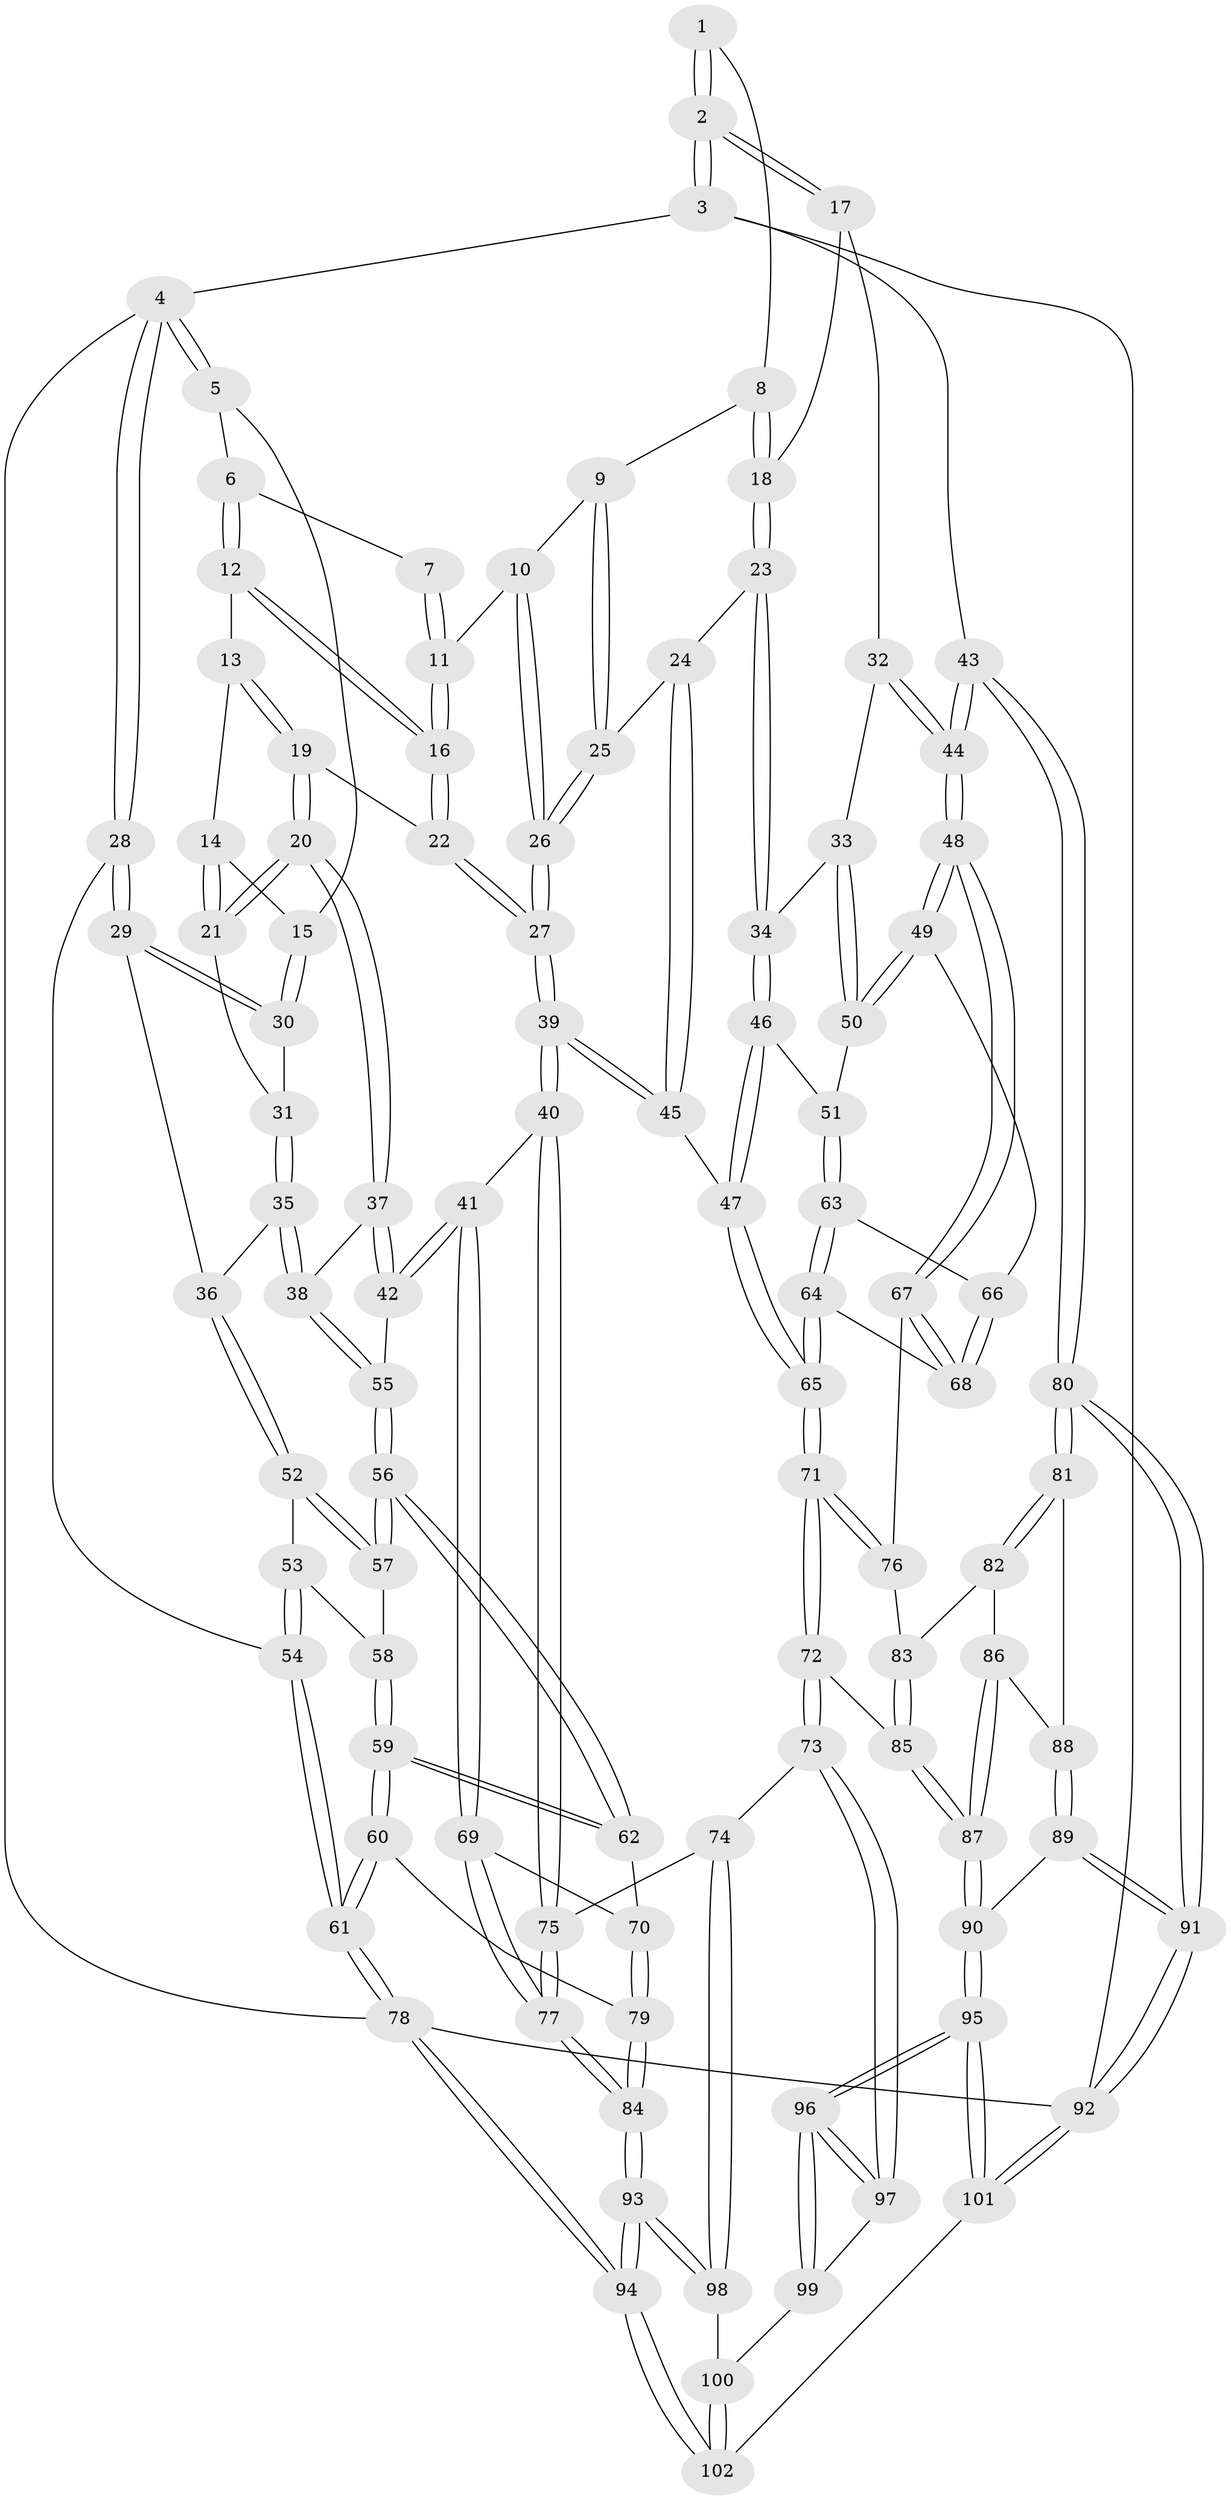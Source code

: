 // Generated by graph-tools (version 1.1) at 2025/03/03/09/25 03:03:15]
// undirected, 102 vertices, 252 edges
graph export_dot {
graph [start="1"]
  node [color=gray90,style=filled];
  1 [pos="+0.63482553914777+0"];
  2 [pos="+1+0"];
  3 [pos="+1+0"];
  4 [pos="+0+0"];
  5 [pos="+0.08038928169276408+0"];
  6 [pos="+0.3307179580396775+0"];
  7 [pos="+0.6341009839771983+0"];
  8 [pos="+0.6267407841694839+0.05800904029844779"];
  9 [pos="+0.5454800810764449+0.11066564635691307"];
  10 [pos="+0.4884310646771585+0.10916813029743445"];
  11 [pos="+0.48555333063118106+0.10741302184783737"];
  12 [pos="+0.3180428969397545+0"];
  13 [pos="+0.24243672787524564+0.05485092594257256"];
  14 [pos="+0.20748444325872445+0.06944859055429081"];
  15 [pos="+0.06608297871553942+0.08851072289231449"];
  16 [pos="+0.38368312436297897+0.07305503663357156"];
  17 [pos="+0.9551815045183615+0.013137619717725271"];
  18 [pos="+0.6912790465280656+0.12733738170078227"];
  19 [pos="+0.25236582814298825+0.22555097873317534"];
  20 [pos="+0.2400836851530533+0.23800176327940567"];
  21 [pos="+0.1636450538082498+0.19901316278215408"];
  22 [pos="+0.3667945621398406+0.2119625219270492"];
  23 [pos="+0.684718151347741+0.22067393369329874"];
  24 [pos="+0.6539602626410939+0.2253827282550292"];
  25 [pos="+0.5754127647098055+0.1856116101393947"];
  26 [pos="+0.48772540403336845+0.25008755706667346"];
  27 [pos="+0.45240492794480175+0.3350562182080431"];
  28 [pos="+0+0.12613522164351376"];
  29 [pos="+0+0.12546558920121323"];
  30 [pos="+0.06318209030561167+0.09134631465364172"];
  31 [pos="+0.11412595650191622+0.20341132229938877"];
  32 [pos="+0.8799497553716249+0.19591480191219862"];
  33 [pos="+0.847136379095941+0.2313249500893782"];
  34 [pos="+0.6968866048072075+0.23237484434496714"];
  35 [pos="+0.08939408407114903+0.25957930413726693"];
  36 [pos="+0.07542261753312551+0.2659401755267152"];
  37 [pos="+0.23848894033169077+0.2462587344934346"];
  38 [pos="+0.1780216958741827+0.314883966251985"];
  39 [pos="+0.4576840641001238+0.3647302830331463"];
  40 [pos="+0.45640336806518017+0.3660341970957076"];
  41 [pos="+0.34698752399771804+0.38189170058794514"];
  42 [pos="+0.33276580688753615+0.3715442925048739"];
  43 [pos="+1+0.4640037582746356"];
  44 [pos="+1+0.4518451371867674"];
  45 [pos="+0.4799084737974894+0.3660485102767249"];
  46 [pos="+0.702329147428679+0.31208964778703313"];
  47 [pos="+0.5740146715679303+0.4043141423324367"];
  48 [pos="+1+0.4499315681681481"];
  49 [pos="+0.9014485571767707+0.37433507676661787"];
  50 [pos="+0.8473674143872176+0.31907296993638234"];
  51 [pos="+0.7550248403632404+0.3732774561974951"];
  52 [pos="+0.061507467014472884+0.2842087967124774"];
  53 [pos="+0+0.3202423256635144"];
  54 [pos="+0+0.32858733189128675"];
  55 [pos="+0.17899758995401382+0.3376978118587127"];
  56 [pos="+0.14290690700649508+0.427799278518821"];
  57 [pos="+0.08351545160122217+0.3735039061954426"];
  58 [pos="+0.03714823300326012+0.3751632459830242"];
  59 [pos="+0+0.520571843198786"];
  60 [pos="+0+0.5656891664134325"];
  61 [pos="+0+0.5826289636729343"];
  62 [pos="+0.14729757494215623+0.46286522851842904"];
  63 [pos="+0.7544843181099504+0.38008246239755944"];
  64 [pos="+0.7263720860387078+0.44805675163016534"];
  65 [pos="+0.6646208944788926+0.4962148509993378"];
  66 [pos="+0.8297001497386309+0.4193515936252704"];
  67 [pos="+0.8660490447287238+0.5183947283541934"];
  68 [pos="+0.828890389871831+0.4827411489552045"];
  69 [pos="+0.21805823533309937+0.5021473607389924"];
  70 [pos="+0.16811878540129646+0.47828274215761085"];
  71 [pos="+0.6649964094471992+0.5410123667462486"];
  72 [pos="+0.6321757279726673+0.6495823240144563"];
  73 [pos="+0.5503733138534572+0.671962476922946"];
  74 [pos="+0.46150098321456884+0.6483973156493734"];
  75 [pos="+0.43449029687482377+0.6358712311446091"];
  76 [pos="+0.8485149873580197+0.5463964553147868"];
  77 [pos="+0.2962577029252277+0.6675845195625167"];
  78 [pos="+0+1"];
  79 [pos="+0.0893295150436228+0.6264011551172587"];
  80 [pos="+1+0.9065384992316501"];
  81 [pos="+0.9172664835484879+0.66079940407892"];
  82 [pos="+0.8514208174301157+0.6087075765085715"];
  83 [pos="+0.8448100369714245+0.5908641975963884"];
  84 [pos="+0.23720279706822925+0.7455974781256437"];
  85 [pos="+0.6338158325575427+0.6506244890479225"];
  86 [pos="+0.8112948795226907+0.6678641076336898"];
  87 [pos="+0.6937868287535806+0.7058696386422615"];
  88 [pos="+0.8297298671618476+0.6856765660942049"];
  89 [pos="+0.8652408019308834+0.7614490986349857"];
  90 [pos="+0.7170594180039026+0.7462373296543002"];
  91 [pos="+1+0.945782975154922"];
  92 [pos="+1+1"];
  93 [pos="+0.11743805473941066+1"];
  94 [pos="+0.07832463064070598+1"];
  95 [pos="+0.7230064564722625+0.9823669853494351"];
  96 [pos="+0.6931179497737984+0.9600480844254177"];
  97 [pos="+0.550366491838885+0.681559614483071"];
  98 [pos="+0.43116078019381665+0.8850687493055835"];
  99 [pos="+0.5352769671943545+0.8606244601931614"];
  100 [pos="+0.5190940108105293+0.8684801121733486"];
  101 [pos="+0.825807165906764+1"];
  102 [pos="+0.49694492071391366+1"];
  1 -- 2;
  1 -- 2;
  1 -- 8;
  2 -- 3;
  2 -- 3;
  2 -- 17;
  2 -- 17;
  3 -- 4;
  3 -- 43;
  3 -- 92;
  4 -- 5;
  4 -- 5;
  4 -- 28;
  4 -- 28;
  4 -- 78;
  5 -- 6;
  5 -- 15;
  6 -- 7;
  6 -- 12;
  6 -- 12;
  7 -- 11;
  7 -- 11;
  8 -- 9;
  8 -- 18;
  8 -- 18;
  9 -- 10;
  9 -- 25;
  9 -- 25;
  10 -- 11;
  10 -- 26;
  10 -- 26;
  11 -- 16;
  11 -- 16;
  12 -- 13;
  12 -- 16;
  12 -- 16;
  13 -- 14;
  13 -- 19;
  13 -- 19;
  14 -- 15;
  14 -- 21;
  14 -- 21;
  15 -- 30;
  15 -- 30;
  16 -- 22;
  16 -- 22;
  17 -- 18;
  17 -- 32;
  18 -- 23;
  18 -- 23;
  19 -- 20;
  19 -- 20;
  19 -- 22;
  20 -- 21;
  20 -- 21;
  20 -- 37;
  20 -- 37;
  21 -- 31;
  22 -- 27;
  22 -- 27;
  23 -- 24;
  23 -- 34;
  23 -- 34;
  24 -- 25;
  24 -- 45;
  24 -- 45;
  25 -- 26;
  25 -- 26;
  26 -- 27;
  26 -- 27;
  27 -- 39;
  27 -- 39;
  28 -- 29;
  28 -- 29;
  28 -- 54;
  29 -- 30;
  29 -- 30;
  29 -- 36;
  30 -- 31;
  31 -- 35;
  31 -- 35;
  32 -- 33;
  32 -- 44;
  32 -- 44;
  33 -- 34;
  33 -- 50;
  33 -- 50;
  34 -- 46;
  34 -- 46;
  35 -- 36;
  35 -- 38;
  35 -- 38;
  36 -- 52;
  36 -- 52;
  37 -- 38;
  37 -- 42;
  37 -- 42;
  38 -- 55;
  38 -- 55;
  39 -- 40;
  39 -- 40;
  39 -- 45;
  39 -- 45;
  40 -- 41;
  40 -- 75;
  40 -- 75;
  41 -- 42;
  41 -- 42;
  41 -- 69;
  41 -- 69;
  42 -- 55;
  43 -- 44;
  43 -- 44;
  43 -- 80;
  43 -- 80;
  44 -- 48;
  44 -- 48;
  45 -- 47;
  46 -- 47;
  46 -- 47;
  46 -- 51;
  47 -- 65;
  47 -- 65;
  48 -- 49;
  48 -- 49;
  48 -- 67;
  48 -- 67;
  49 -- 50;
  49 -- 50;
  49 -- 66;
  50 -- 51;
  51 -- 63;
  51 -- 63;
  52 -- 53;
  52 -- 57;
  52 -- 57;
  53 -- 54;
  53 -- 54;
  53 -- 58;
  54 -- 61;
  54 -- 61;
  55 -- 56;
  55 -- 56;
  56 -- 57;
  56 -- 57;
  56 -- 62;
  56 -- 62;
  57 -- 58;
  58 -- 59;
  58 -- 59;
  59 -- 60;
  59 -- 60;
  59 -- 62;
  59 -- 62;
  60 -- 61;
  60 -- 61;
  60 -- 79;
  61 -- 78;
  61 -- 78;
  62 -- 70;
  63 -- 64;
  63 -- 64;
  63 -- 66;
  64 -- 65;
  64 -- 65;
  64 -- 68;
  65 -- 71;
  65 -- 71;
  66 -- 68;
  66 -- 68;
  67 -- 68;
  67 -- 68;
  67 -- 76;
  69 -- 70;
  69 -- 77;
  69 -- 77;
  70 -- 79;
  70 -- 79;
  71 -- 72;
  71 -- 72;
  71 -- 76;
  71 -- 76;
  72 -- 73;
  72 -- 73;
  72 -- 85;
  73 -- 74;
  73 -- 97;
  73 -- 97;
  74 -- 75;
  74 -- 98;
  74 -- 98;
  75 -- 77;
  75 -- 77;
  76 -- 83;
  77 -- 84;
  77 -- 84;
  78 -- 94;
  78 -- 94;
  78 -- 92;
  79 -- 84;
  79 -- 84;
  80 -- 81;
  80 -- 81;
  80 -- 91;
  80 -- 91;
  81 -- 82;
  81 -- 82;
  81 -- 88;
  82 -- 83;
  82 -- 86;
  83 -- 85;
  83 -- 85;
  84 -- 93;
  84 -- 93;
  85 -- 87;
  85 -- 87;
  86 -- 87;
  86 -- 87;
  86 -- 88;
  87 -- 90;
  87 -- 90;
  88 -- 89;
  88 -- 89;
  89 -- 90;
  89 -- 91;
  89 -- 91;
  90 -- 95;
  90 -- 95;
  91 -- 92;
  91 -- 92;
  92 -- 101;
  92 -- 101;
  93 -- 94;
  93 -- 94;
  93 -- 98;
  93 -- 98;
  94 -- 102;
  94 -- 102;
  95 -- 96;
  95 -- 96;
  95 -- 101;
  95 -- 101;
  96 -- 97;
  96 -- 97;
  96 -- 99;
  96 -- 99;
  97 -- 99;
  98 -- 100;
  99 -- 100;
  100 -- 102;
  100 -- 102;
  101 -- 102;
}
